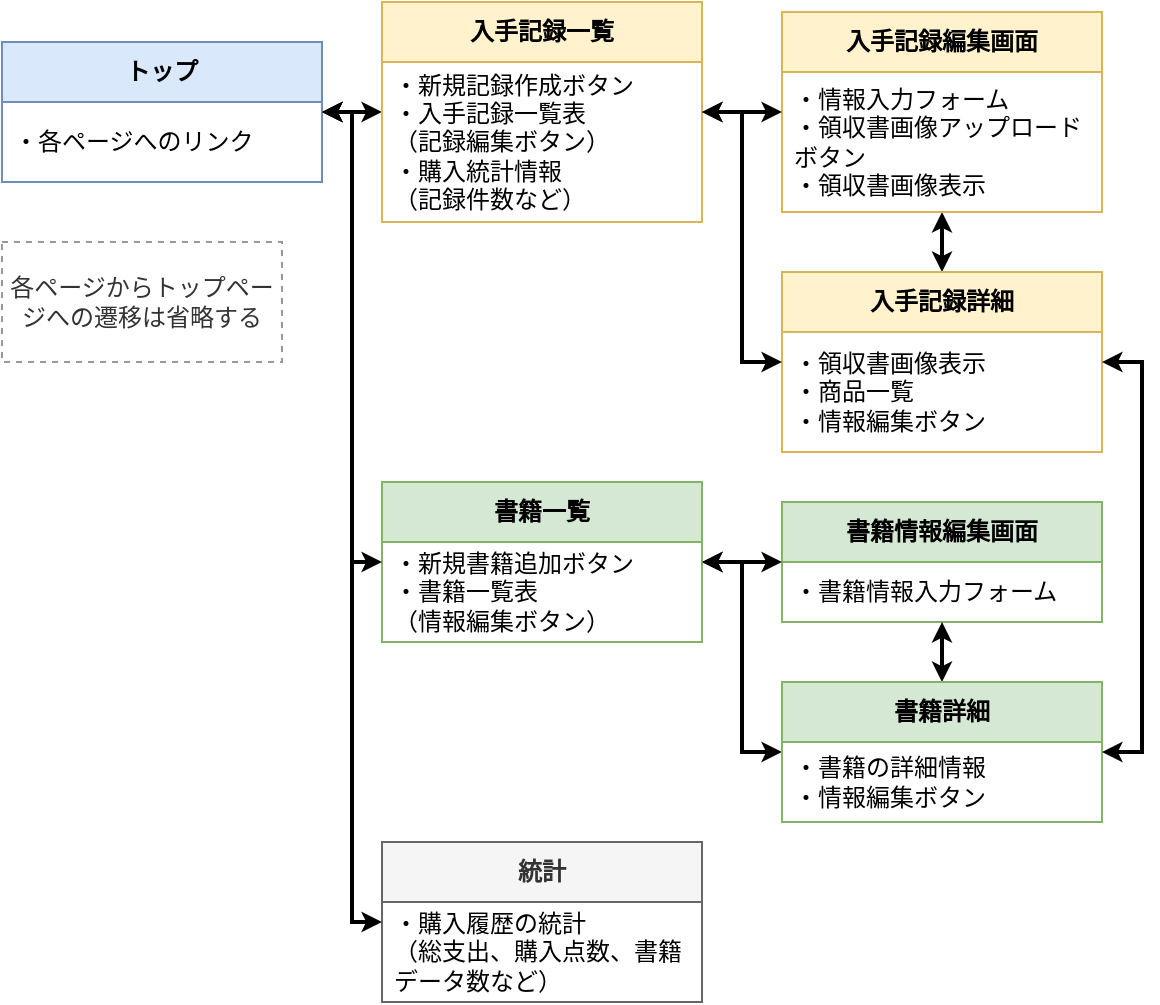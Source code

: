 <mxfile version="26.2.2">
  <diagram id="VduSrOBBpiw6H6xTxate" name="ページ遷移図">
    <mxGraphModel dx="513" dy="689" grid="1" gridSize="10" guides="0" tooltips="1" connect="1" arrows="1" fold="1" page="1" pageScale="1" pageWidth="1169" pageHeight="827" math="0" shadow="0">
      <root>
        <mxCell id="0" />
        <mxCell id="1" parent="0" />
        <mxCell id="D4h3zXW1V7j9RZv_oUb7-7" style="edgeStyle=elbowEdgeStyle;rounded=0;orthogonalLoop=1;jettySize=auto;html=1;fontColor=#000000;startArrow=classic;startFill=1;endSize=4;strokeWidth=2;endArrow=classic;endFill=1;startSize=4;" parent="1" source="D4h3zXW1V7j9RZv_oUb7-1" target="D4h3zXW1V7j9RZv_oUb7-3" edge="1">
          <mxGeometry relative="1" as="geometry">
            <mxPoint x="230" y="65" as="targetPoint" />
          </mxGeometry>
        </mxCell>
        <mxCell id="D4h3zXW1V7j9RZv_oUb7-1" value="&lt;span style=&quot;font-weight: 700&quot;&gt;トップ&lt;/span&gt;" style="swimlane;fontStyle=0;childLayout=stackLayout;horizontal=1;startSize=30;horizontalStack=0;resizeParent=1;resizeParentMax=0;resizeLast=0;collapsible=1;marginBottom=0;whiteSpace=wrap;html=1;fillColor=#dae8fc;strokeColor=#6c8ebf;" parent="1" vertex="1">
          <mxGeometry x="60" y="110" width="160" height="70" as="geometry" />
        </mxCell>
        <mxCell id="D4h3zXW1V7j9RZv_oUb7-2" value="・各ページへのリンク" style="text;strokeColor=none;fillColor=none;align=left;verticalAlign=middle;spacingLeft=4;spacingRight=4;overflow=hidden;points=[[0,0.5],[1,0.5]];portConstraint=eastwest;rotatable=0;whiteSpace=wrap;html=1;" parent="D4h3zXW1V7j9RZv_oUb7-1" vertex="1">
          <mxGeometry y="30" width="160" height="40" as="geometry" />
        </mxCell>
        <mxCell id="D4h3zXW1V7j9RZv_oUb7-3" value="&lt;span style=&quot;font-weight: 700;&quot;&gt;入手記録&lt;/span&gt;&lt;span style=&quot;font-weight: 700; background-color: transparent; color: light-dark(rgb(0, 0, 0), rgb(255, 255, 255));&quot;&gt;一覧&lt;/span&gt;" style="swimlane;fontStyle=0;childLayout=stackLayout;horizontal=1;startSize=30;horizontalStack=0;resizeParent=1;resizeParentMax=0;resizeLast=0;collapsible=1;marginBottom=0;whiteSpace=wrap;html=1;fillColor=#fff2cc;strokeColor=#d6b656;" parent="1" vertex="1">
          <mxGeometry x="250" y="90" width="160" height="110" as="geometry" />
        </mxCell>
        <mxCell id="D4h3zXW1V7j9RZv_oUb7-4" value="&lt;div&gt;&lt;span style=&quot;background-color: transparent; color: light-dark(rgb(0, 0, 0), rgb(255, 255, 255));&quot;&gt;・新規記録作成ボタン&lt;/span&gt;&lt;/div&gt;&lt;div&gt;・入手記録一覧表&lt;br&gt;（記録編集ボタン）&lt;br&gt;・購入統計情報&lt;br&gt;（記録件数など）&lt;/div&gt;" style="text;strokeColor=none;fillColor=none;align=left;verticalAlign=middle;spacingLeft=4;spacingRight=4;overflow=hidden;points=[[0,0.5],[1,0.5]];portConstraint=eastwest;rotatable=0;whiteSpace=wrap;html=1;" parent="D4h3zXW1V7j9RZv_oUb7-3" vertex="1">
          <mxGeometry y="30" width="160" height="80" as="geometry" />
        </mxCell>
        <mxCell id="D4h3zXW1V7j9RZv_oUb7-13" style="edgeStyle=elbowEdgeStyle;shape=connector;rounded=0;orthogonalLoop=1;jettySize=auto;html=1;labelBackgroundColor=default;fontFamily=Helvetica;fontSize=11;fontColor=#000000;startArrow=classic;startFill=1;endArrow=classic;endFill=1;endSize=4;strokeColor=default;strokeWidth=2;startSize=4;" parent="1" source="D4h3zXW1V7j9RZv_oUb7-5" target="2i71XHWrsO8PCq-z-BHj-1" edge="1">
          <mxGeometry relative="1" as="geometry" />
        </mxCell>
        <mxCell id="D4h3zXW1V7j9RZv_oUb7-5" value="&lt;span style=&quot;font-weight: 700;&quot;&gt;書籍一覧&lt;/span&gt;" style="swimlane;fontStyle=0;childLayout=stackLayout;horizontal=1;startSize=30;horizontalStack=0;resizeParent=1;resizeParentMax=0;resizeLast=0;collapsible=1;marginBottom=0;whiteSpace=wrap;html=1;fillColor=#d5e8d4;strokeColor=#82b366;" parent="1" vertex="1">
          <mxGeometry x="250" y="330" width="160" height="80" as="geometry" />
        </mxCell>
        <mxCell id="D4h3zXW1V7j9RZv_oUb7-6" value="&lt;div&gt;・新規書籍追加ボタン&lt;/div&gt;&lt;div&gt;・書籍一覧表&lt;br&gt;（情報編集ボタン）&lt;/div&gt;" style="text;strokeColor=none;fillColor=none;align=left;verticalAlign=middle;spacingLeft=4;spacingRight=4;overflow=hidden;points=[[0,0.5],[1,0.5]];portConstraint=eastwest;rotatable=0;whiteSpace=wrap;html=1;" parent="D4h3zXW1V7j9RZv_oUb7-5" vertex="1">
          <mxGeometry y="30" width="160" height="50" as="geometry" />
        </mxCell>
        <mxCell id="D4h3zXW1V7j9RZv_oUb7-9" style="edgeStyle=elbowEdgeStyle;rounded=0;orthogonalLoop=1;jettySize=auto;html=1;fontColor=#000000;startArrow=classic;startFill=1;endSize=4;strokeWidth=2;endArrow=classic;endFill=1;startSize=4;" parent="1" source="D4h3zXW1V7j9RZv_oUb7-1" target="D4h3zXW1V7j9RZv_oUb7-5" edge="1">
          <mxGeometry relative="1" as="geometry">
            <mxPoint x="200" y="155" as="sourcePoint" />
            <mxPoint x="240" y="170" as="targetPoint" />
          </mxGeometry>
        </mxCell>
        <mxCell id="D4h3zXW1V7j9RZv_oUb7-10" value="&lt;b&gt;書籍情報編集画面&lt;/b&gt;" style="swimlane;fontStyle=0;childLayout=stackLayout;horizontal=1;startSize=30;horizontalStack=0;resizeParent=1;resizeParentMax=0;resizeLast=0;collapsible=1;marginBottom=0;whiteSpace=wrap;html=1;fillColor=#d5e8d4;strokeColor=#82b366;" parent="1" vertex="1">
          <mxGeometry x="450" y="340" width="160" height="60" as="geometry" />
        </mxCell>
        <mxCell id="D4h3zXW1V7j9RZv_oUb7-11" value="・書籍情報入力フォーム" style="text;strokeColor=none;fillColor=none;align=left;verticalAlign=middle;spacingLeft=4;spacingRight=4;overflow=hidden;points=[[0,0.5],[1,0.5]];portConstraint=eastwest;rotatable=0;whiteSpace=wrap;html=1;" parent="D4h3zXW1V7j9RZv_oUb7-10" vertex="1">
          <mxGeometry y="30" width="160" height="30" as="geometry" />
        </mxCell>
        <mxCell id="2i71XHWrsO8PCq-z-BHj-9" style="edgeStyle=elbowEdgeStyle;shape=connector;rounded=0;orthogonalLoop=1;jettySize=auto;html=1;labelBackgroundColor=default;fontFamily=Helvetica;fontSize=11;fontColor=#000000;startArrow=classic;startFill=1;endArrow=classic;endFill=1;endSize=4;strokeColor=default;strokeWidth=2;startSize=4;" parent="1" source="D4h3zXW1V7j9RZv_oUb7-14" target="2i71XHWrsO8PCq-z-BHj-6" edge="1">
          <mxGeometry relative="1" as="geometry" />
        </mxCell>
        <mxCell id="D4h3zXW1V7j9RZv_oUb7-14" value="&lt;b&gt;入手記録詳細&lt;/b&gt;" style="swimlane;fontStyle=0;childLayout=stackLayout;horizontal=1;startSize=30;horizontalStack=0;resizeParent=1;resizeParentMax=0;resizeLast=0;collapsible=1;marginBottom=0;whiteSpace=wrap;html=1;fillColor=#fff2cc;strokeColor=#d6b656;" parent="1" vertex="1">
          <mxGeometry x="450" y="225" width="160" height="90" as="geometry" />
        </mxCell>
        <mxCell id="D4h3zXW1V7j9RZv_oUb7-15" value="&lt;div&gt;&lt;span&gt;・領収書画像表示&lt;/span&gt;&lt;br&gt;&lt;/div&gt;&lt;div&gt;&lt;span&gt;・商品一覧&lt;/span&gt;&lt;/div&gt;&lt;div&gt;・情報編集ボタン&lt;/div&gt;" style="text;strokeColor=none;fillColor=none;align=left;verticalAlign=middle;spacingLeft=4;spacingRight=4;overflow=hidden;points=[[0,0.5],[1,0.5]];portConstraint=eastwest;rotatable=0;whiteSpace=wrap;html=1;" parent="D4h3zXW1V7j9RZv_oUb7-14" vertex="1">
          <mxGeometry y="30" width="160" height="60" as="geometry" />
        </mxCell>
        <mxCell id="D4h3zXW1V7j9RZv_oUb7-16" style="edgeStyle=elbowEdgeStyle;shape=connector;rounded=0;orthogonalLoop=1;jettySize=auto;html=1;labelBackgroundColor=default;fontFamily=Helvetica;fontSize=11;fontColor=#000000;startArrow=classic;startFill=1;endArrow=classic;endFill=1;endSize=4;strokeColor=default;strokeWidth=2;startSize=4;" parent="1" source="D4h3zXW1V7j9RZv_oUb7-3" target="D4h3zXW1V7j9RZv_oUb7-14" edge="1">
          <mxGeometry relative="1" as="geometry" />
        </mxCell>
        <mxCell id="2i71XHWrsO8PCq-z-BHj-3" style="edgeStyle=elbowEdgeStyle;shape=connector;rounded=0;orthogonalLoop=1;jettySize=auto;html=1;labelBackgroundColor=default;fontFamily=Helvetica;fontSize=11;fontColor=#000000;startArrow=classic;startFill=1;endArrow=classic;endFill=1;endSize=4;strokeColor=default;strokeWidth=2;startSize=4;" parent="1" source="2i71XHWrsO8PCq-z-BHj-1" target="D4h3zXW1V7j9RZv_oUb7-10" edge="1">
          <mxGeometry relative="1" as="geometry" />
        </mxCell>
        <mxCell id="2i71XHWrsO8PCq-z-BHj-1" value="&lt;span style=&quot;font-weight: 700&quot;&gt;書籍詳細&lt;/span&gt;" style="swimlane;fontStyle=0;childLayout=stackLayout;horizontal=1;startSize=30;horizontalStack=0;resizeParent=1;resizeParentMax=0;resizeLast=0;collapsible=1;marginBottom=0;whiteSpace=wrap;html=1;fillColor=#d5e8d4;strokeColor=#82b366;" parent="1" vertex="1">
          <mxGeometry x="450" y="430" width="160" height="70" as="geometry" />
        </mxCell>
        <mxCell id="2i71XHWrsO8PCq-z-BHj-2" value="・書籍の詳細情報&lt;br&gt;・情報編集ボタン" style="text;strokeColor=none;fillColor=none;align=left;verticalAlign=middle;spacingLeft=4;spacingRight=4;overflow=hidden;points=[[0,0.5],[1,0.5]];portConstraint=eastwest;rotatable=0;whiteSpace=wrap;html=1;" parent="2i71XHWrsO8PCq-z-BHj-1" vertex="1">
          <mxGeometry y="30" width="160" height="40" as="geometry" />
        </mxCell>
        <mxCell id="2i71XHWrsO8PCq-z-BHj-6" value="&lt;b&gt;入手記録編集画面&lt;/b&gt;" style="swimlane;fontStyle=0;childLayout=stackLayout;horizontal=1;startSize=30;horizontalStack=0;resizeParent=1;resizeParentMax=0;resizeLast=0;collapsible=1;marginBottom=0;whiteSpace=wrap;html=1;fillColor=#fff2cc;strokeColor=#d6b656;" parent="1" vertex="1">
          <mxGeometry x="450" y="95" width="160" height="100" as="geometry" />
        </mxCell>
        <mxCell id="2i71XHWrsO8PCq-z-BHj-7" value="・情報入力フォーム&lt;br&gt;・領収書画像アップロードボタン&lt;br&gt;・領収書画像表示" style="text;strokeColor=none;fillColor=none;align=left;verticalAlign=middle;spacingLeft=4;spacingRight=4;overflow=hidden;points=[[0,0.5],[1,0.5]];portConstraint=eastwest;rotatable=0;whiteSpace=wrap;html=1;" parent="2i71XHWrsO8PCq-z-BHj-6" vertex="1">
          <mxGeometry y="30" width="160" height="70" as="geometry" />
        </mxCell>
        <mxCell id="wOvDw5t79sHiPHU0ZISK-1" value="&lt;span style=&quot;font-weight: 700&quot;&gt;統計&lt;/span&gt;" style="swimlane;fontStyle=0;childLayout=stackLayout;horizontal=1;startSize=30;horizontalStack=0;resizeParent=1;resizeParentMax=0;resizeLast=0;collapsible=1;marginBottom=0;whiteSpace=wrap;html=1;fillColor=#f5f5f5;strokeColor=#666666;fontColor=#333333;" parent="1" vertex="1">
          <mxGeometry x="250" y="510" width="160" height="80" as="geometry" />
        </mxCell>
        <mxCell id="wOvDw5t79sHiPHU0ZISK-2" value="・購入履歴の統計&lt;br&gt;（総支出、購入点数、書籍データ数など）" style="text;strokeColor=none;fillColor=none;align=left;verticalAlign=middle;spacingLeft=4;spacingRight=4;overflow=hidden;points=[[0,0.5],[1,0.5]];portConstraint=eastwest;rotatable=0;whiteSpace=wrap;html=1;" parent="wOvDw5t79sHiPHU0ZISK-1" vertex="1">
          <mxGeometry y="30" width="160" height="50" as="geometry" />
        </mxCell>
        <mxCell id="wOvDw5t79sHiPHU0ZISK-4" style="edgeStyle=elbowEdgeStyle;rounded=0;orthogonalLoop=1;jettySize=auto;html=1;fontColor=#000000;startArrow=classic;startFill=1;endSize=4;strokeWidth=2;endArrow=classic;endFill=1;startSize=4;" parent="1" source="D4h3zXW1V7j9RZv_oUb7-1" target="wOvDw5t79sHiPHU0ZISK-1" edge="1">
          <mxGeometry relative="1" as="geometry">
            <mxPoint x="220" y="155" as="sourcePoint" />
            <mxPoint x="260" y="265" as="targetPoint" />
          </mxGeometry>
        </mxCell>
        <mxCell id="wOvDw5t79sHiPHU0ZISK-6" style="edgeStyle=elbowEdgeStyle;shape=connector;rounded=0;orthogonalLoop=1;jettySize=auto;html=1;labelBackgroundColor=default;fontFamily=Helvetica;fontSize=11;fontColor=#000000;startArrow=classic;startFill=1;endArrow=classic;endFill=1;endSize=4;strokeColor=default;strokeWidth=2;startSize=4;" parent="1" source="D4h3zXW1V7j9RZv_oUb7-3" target="2i71XHWrsO8PCq-z-BHj-6" edge="1">
          <mxGeometry relative="1" as="geometry">
            <mxPoint x="420" y="160" as="sourcePoint" />
            <mxPoint x="450" y="160" as="targetPoint" />
          </mxGeometry>
        </mxCell>
        <mxCell id="wOvDw5t79sHiPHU0ZISK-7" style="edgeStyle=elbowEdgeStyle;shape=connector;rounded=0;orthogonalLoop=1;jettySize=auto;html=1;labelBackgroundColor=default;fontFamily=Helvetica;fontSize=11;fontColor=#000000;startArrow=classic;startFill=1;endArrow=classic;endFill=1;endSize=4;strokeColor=default;strokeWidth=2;startSize=4;" parent="1" source="D4h3zXW1V7j9RZv_oUb7-5" target="D4h3zXW1V7j9RZv_oUb7-10" edge="1">
          <mxGeometry relative="1" as="geometry">
            <mxPoint x="420" y="375" as="sourcePoint" />
            <mxPoint x="460" y="375" as="targetPoint" />
          </mxGeometry>
        </mxCell>
        <mxCell id="tWWhZfz3c58PazhRuaX7-2" style="edgeStyle=elbowEdgeStyle;shape=connector;rounded=0;orthogonalLoop=1;jettySize=auto;html=1;labelBackgroundColor=default;fontFamily=Helvetica;fontSize=11;fontColor=#000000;startArrow=classic;startFill=1;endArrow=classic;endFill=1;endSize=4;strokeColor=default;strokeWidth=2;startSize=4;" parent="1" source="2i71XHWrsO8PCq-z-BHj-1" target="D4h3zXW1V7j9RZv_oUb7-14" edge="1">
          <mxGeometry relative="1" as="geometry">
            <mxPoint x="420" y="380" as="sourcePoint" />
            <mxPoint x="630" y="240" as="targetPoint" />
            <Array as="points">
              <mxPoint x="630" y="373" />
            </Array>
          </mxGeometry>
        </mxCell>
        <mxCell id="dZLWlZ67j2zRTE7TXdTx-1" value="各ページから&lt;span style=&quot;background-color: transparent; color: light-dark(rgb(51, 51, 51), rgb(193, 193, 193));&quot;&gt;トップページへの&lt;/span&gt;&lt;span style=&quot;background-color: transparent; color: light-dark(rgb(51, 51, 51), rgb(193, 193, 193));&quot;&gt;遷移は省略する&lt;/span&gt;" style="text;html=1;align=center;verticalAlign=middle;whiteSpace=wrap;rounded=0;dashed=1;strokeColor=#999999;fillColor=none;fontColor=#333333;" parent="1" vertex="1">
          <mxGeometry x="60" y="210" width="140" height="60" as="geometry" />
        </mxCell>
      </root>
    </mxGraphModel>
  </diagram>
</mxfile>
